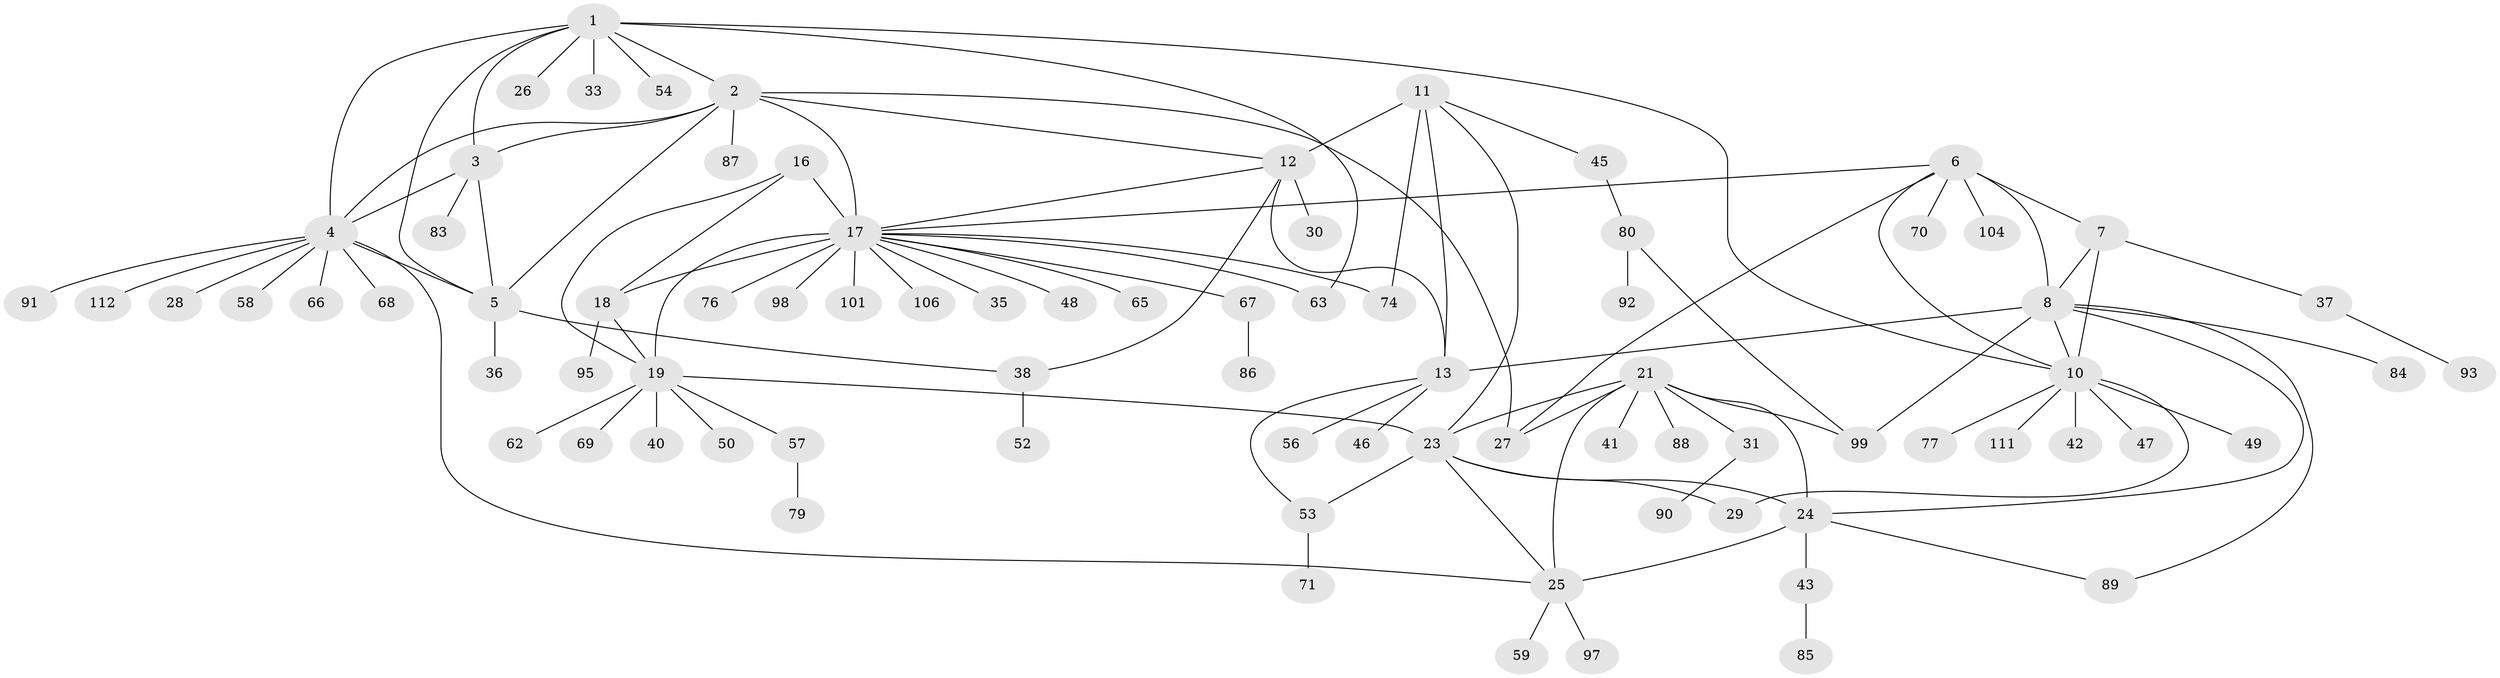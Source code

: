 // Generated by graph-tools (version 1.1) at 2025/52/02/27/25 19:52:18]
// undirected, 82 vertices, 113 edges
graph export_dot {
graph [start="1"]
  node [color=gray90,style=filled];
  1 [super="+73"];
  2 [super="+60"];
  3 [super="+32"];
  4 [super="+82"];
  5 [super="+64"];
  6 [super="+44"];
  7 [super="+9"];
  8 [super="+100"];
  10 [super="+96"];
  11 [super="+15"];
  12 [super="+14"];
  13 [super="+55"];
  16;
  17 [super="+20"];
  18 [super="+34"];
  19 [super="+108"];
  21 [super="+22"];
  23 [super="+51"];
  24 [super="+61"];
  25;
  26;
  27 [super="+113"];
  28;
  29 [super="+75"];
  30 [super="+39"];
  31 [super="+81"];
  33;
  35;
  36;
  37 [super="+107"];
  38;
  40;
  41;
  42;
  43 [super="+105"];
  45;
  46;
  47;
  48;
  49 [super="+78"];
  50;
  52;
  53;
  54 [super="+72"];
  56;
  57 [super="+103"];
  58 [super="+102"];
  59;
  62;
  63;
  65;
  66;
  67;
  68;
  69;
  70;
  71;
  74;
  76;
  77;
  79;
  80 [super="+110"];
  83;
  84;
  85;
  86;
  87;
  88;
  89;
  90;
  91;
  92;
  93 [super="+94"];
  95;
  97;
  98;
  99;
  101;
  104 [super="+109"];
  106;
  111;
  112;
  1 -- 2;
  1 -- 3;
  1 -- 4;
  1 -- 5;
  1 -- 10;
  1 -- 26;
  1 -- 33;
  1 -- 54;
  1 -- 63;
  2 -- 3;
  2 -- 4;
  2 -- 5;
  2 -- 12;
  2 -- 17;
  2 -- 27;
  2 -- 87;
  3 -- 4;
  3 -- 5;
  3 -- 83;
  4 -- 5;
  4 -- 25;
  4 -- 28;
  4 -- 58;
  4 -- 66;
  4 -- 68;
  4 -- 91;
  4 -- 112;
  5 -- 36;
  5 -- 38;
  6 -- 7 [weight=2];
  6 -- 8;
  6 -- 10;
  6 -- 70;
  6 -- 104;
  6 -- 17;
  6 -- 27;
  7 -- 8 [weight=2];
  7 -- 10 [weight=2];
  7 -- 37;
  8 -- 10;
  8 -- 13;
  8 -- 24;
  8 -- 84;
  8 -- 99;
  8 -- 89;
  10 -- 29;
  10 -- 42;
  10 -- 47;
  10 -- 49;
  10 -- 77;
  10 -- 111;
  11 -- 12 [weight=4];
  11 -- 13 [weight=2];
  11 -- 74;
  11 -- 45;
  11 -- 23;
  12 -- 13 [weight=2];
  12 -- 30;
  12 -- 38;
  12 -- 17;
  13 -- 46;
  13 -- 53;
  13 -- 56;
  16 -- 17 [weight=2];
  16 -- 18;
  16 -- 19;
  17 -- 18 [weight=2];
  17 -- 19 [weight=2];
  17 -- 35;
  17 -- 48;
  17 -- 74;
  17 -- 65;
  17 -- 98;
  17 -- 67;
  17 -- 101;
  17 -- 106;
  17 -- 76;
  17 -- 63;
  18 -- 19;
  18 -- 95;
  19 -- 23;
  19 -- 40;
  19 -- 50;
  19 -- 57;
  19 -- 62;
  19 -- 69;
  21 -- 23 [weight=2];
  21 -- 24 [weight=2];
  21 -- 25 [weight=2];
  21 -- 27;
  21 -- 41;
  21 -- 88;
  21 -- 99;
  21 -- 31;
  23 -- 24;
  23 -- 25;
  23 -- 29;
  23 -- 53;
  24 -- 25;
  24 -- 43;
  24 -- 89;
  25 -- 59;
  25 -- 97;
  31 -- 90;
  37 -- 93;
  38 -- 52;
  43 -- 85;
  45 -- 80;
  53 -- 71;
  57 -- 79;
  67 -- 86;
  80 -- 92;
  80 -- 99;
}
